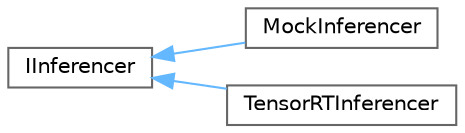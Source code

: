 digraph "Graphical Class Hierarchy"
{
 // LATEX_PDF_SIZE
  bgcolor="transparent";
  edge [fontname=Helvetica,fontsize=10,labelfontname=Helvetica,labelfontsize=10];
  node [fontname=Helvetica,fontsize=10,shape=box,height=0.2,width=0.4];
  rankdir="LR";
  Node0 [id="Node000000",label="IInferencer",height=0.2,width=0.4,color="grey40", fillcolor="white", style="filled",URL="$classIInferencer.html",tooltip=" "];
  Node0 -> Node1 [id="edge5_Node000000_Node000001",dir="back",color="steelblue1",style="solid",tooltip=" "];
  Node1 [id="Node000001",label="MockInferencer",height=0.2,width=0.4,color="grey40", fillcolor="white", style="filled",URL="$classMockInferencer.html",tooltip=" "];
  Node0 -> Node2 [id="edge6_Node000000_Node000002",dir="back",color="steelblue1",style="solid",tooltip=" "];
  Node2 [id="Node000002",label="TensorRTInferencer",height=0.2,width=0.4,color="grey40", fillcolor="white", style="filled",URL="$classTensorRTInferencer.html",tooltip=" "];
}
